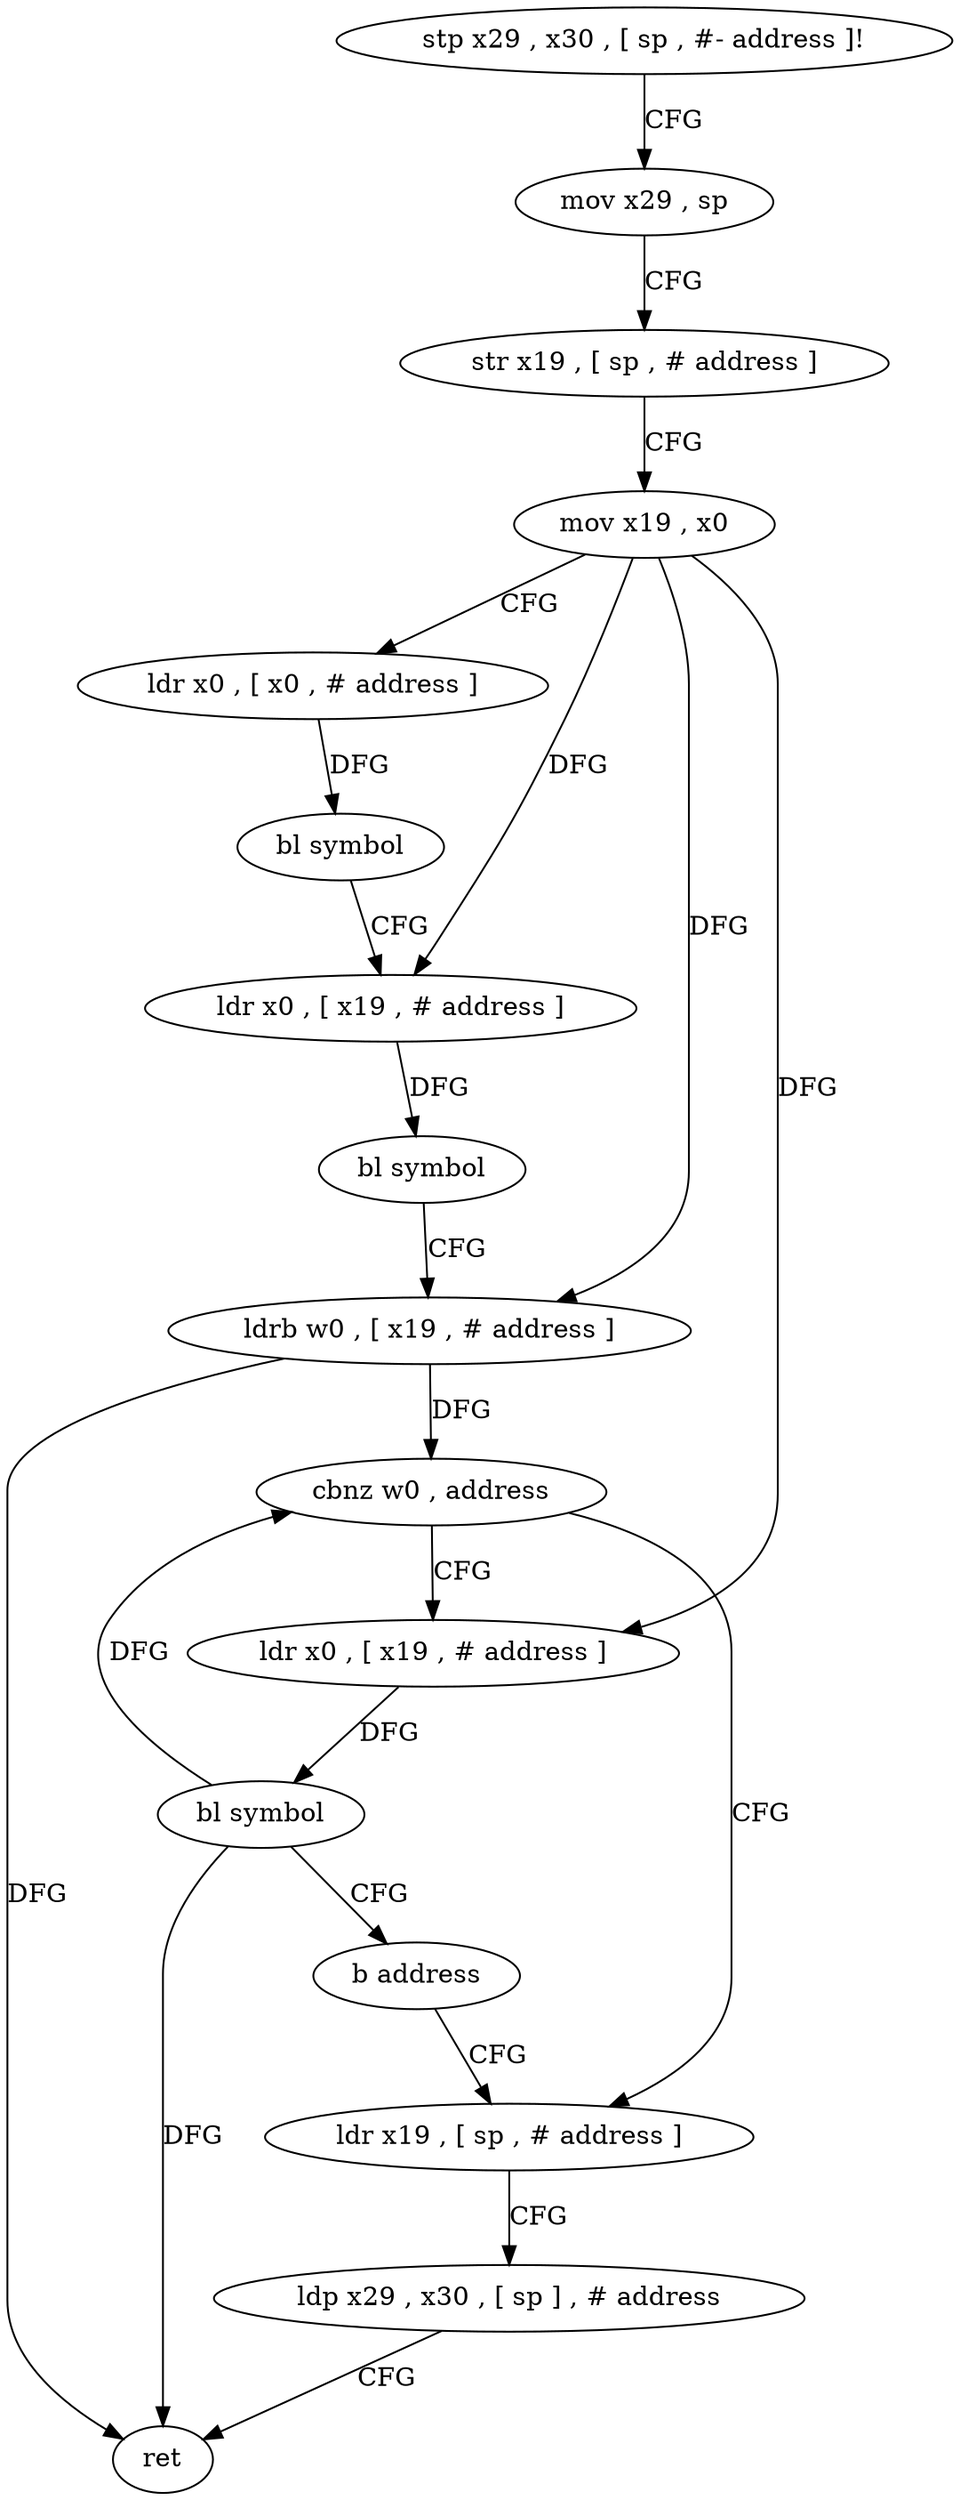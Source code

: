 digraph "func" {
"4330904" [label = "stp x29 , x30 , [ sp , #- address ]!" ]
"4330908" [label = "mov x29 , sp" ]
"4330912" [label = "str x19 , [ sp , # address ]" ]
"4330916" [label = "mov x19 , x0" ]
"4330920" [label = "ldr x0 , [ x0 , # address ]" ]
"4330924" [label = "bl symbol" ]
"4330928" [label = "ldr x0 , [ x19 , # address ]" ]
"4330932" [label = "bl symbol" ]
"4330936" [label = "ldrb w0 , [ x19 , # address ]" ]
"4330940" [label = "cbnz w0 , address" ]
"4330956" [label = "ldr x0 , [ x19 , # address ]" ]
"4330944" [label = "ldr x19 , [ sp , # address ]" ]
"4330960" [label = "bl symbol" ]
"4330964" [label = "b address" ]
"4330948" [label = "ldp x29 , x30 , [ sp ] , # address" ]
"4330952" [label = "ret" ]
"4330904" -> "4330908" [ label = "CFG" ]
"4330908" -> "4330912" [ label = "CFG" ]
"4330912" -> "4330916" [ label = "CFG" ]
"4330916" -> "4330920" [ label = "CFG" ]
"4330916" -> "4330928" [ label = "DFG" ]
"4330916" -> "4330936" [ label = "DFG" ]
"4330916" -> "4330956" [ label = "DFG" ]
"4330920" -> "4330924" [ label = "DFG" ]
"4330924" -> "4330928" [ label = "CFG" ]
"4330928" -> "4330932" [ label = "DFG" ]
"4330932" -> "4330936" [ label = "CFG" ]
"4330936" -> "4330940" [ label = "DFG" ]
"4330936" -> "4330952" [ label = "DFG" ]
"4330940" -> "4330956" [ label = "CFG" ]
"4330940" -> "4330944" [ label = "CFG" ]
"4330956" -> "4330960" [ label = "DFG" ]
"4330944" -> "4330948" [ label = "CFG" ]
"4330960" -> "4330964" [ label = "CFG" ]
"4330960" -> "4330940" [ label = "DFG" ]
"4330960" -> "4330952" [ label = "DFG" ]
"4330964" -> "4330944" [ label = "CFG" ]
"4330948" -> "4330952" [ label = "CFG" ]
}
